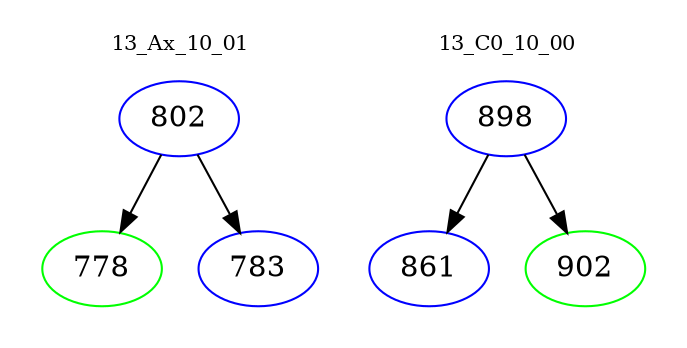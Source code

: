 digraph{
subgraph cluster_0 {
color = white
label = "13_Ax_10_01";
fontsize=10;
T0_802 [label="802", color="blue"]
T0_802 -> T0_778 [color="black"]
T0_778 [label="778", color="green"]
T0_802 -> T0_783 [color="black"]
T0_783 [label="783", color="blue"]
}
subgraph cluster_1 {
color = white
label = "13_C0_10_00";
fontsize=10;
T1_898 [label="898", color="blue"]
T1_898 -> T1_861 [color="black"]
T1_861 [label="861", color="blue"]
T1_898 -> T1_902 [color="black"]
T1_902 [label="902", color="green"]
}
}
